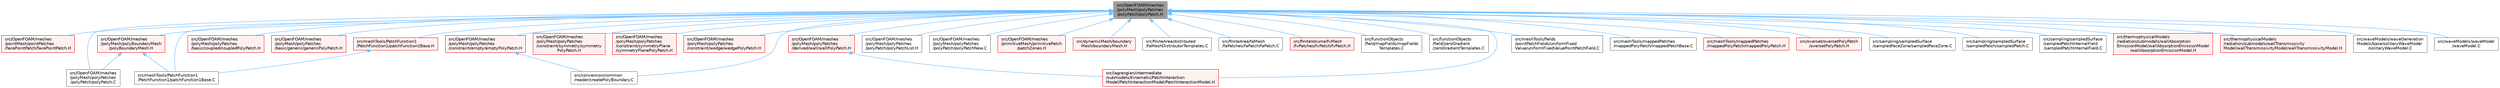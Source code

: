 digraph "src/OpenFOAM/meshes/polyMesh/polyPatches/polyPatch/polyPatch.H"
{
 // LATEX_PDF_SIZE
  bgcolor="transparent";
  edge [fontname=Helvetica,fontsize=10,labelfontname=Helvetica,labelfontsize=10];
  node [fontname=Helvetica,fontsize=10,shape=box,height=0.2,width=0.4];
  Node1 [id="Node000001",label="src/OpenFOAM/meshes\l/polyMesh/polyPatches\l/polyPatch/polyPatch.H",height=0.2,width=0.4,color="gray40", fillcolor="grey60", style="filled", fontcolor="black",tooltip=" "];
  Node1 -> Node2 [id="edge1_Node000001_Node000002",dir="back",color="steelblue1",style="solid",tooltip=" "];
  Node2 [id="Node000002",label="src/OpenFOAM/meshes\l/pointMesh/pointPatches\l/facePointPatch/facePointPatch.H",height=0.2,width=0.4,color="red", fillcolor="#FFF0F0", style="filled",URL="$facePointPatch_8H.html",tooltip=" "];
  Node1 -> Node103 [id="edge2_Node000001_Node000103",dir="back",color="steelblue1",style="solid",tooltip=" "];
  Node103 [id="Node000103",label="src/OpenFOAM/meshes\l/polyMesh/polyBoundaryMesh\l/polyBoundaryMesh.H",height=0.2,width=0.4,color="red", fillcolor="#FFF0F0", style="filled",URL="$polyBoundaryMesh_8H.html",tooltip=" "];
  Node103 -> Node960 [id="edge3_Node000103_Node000960",dir="back",color="steelblue1",style="solid",tooltip=" "];
  Node960 [id="Node000960",label="src/OpenFOAM/meshes\l/polyMesh/polyPatches\l/polyPatch/polyPatch.C",height=0.2,width=0.4,color="grey40", fillcolor="white", style="filled",URL="$polyPatch_8C.html",tooltip=" "];
  Node103 -> Node3606 [id="edge4_Node000103_Node003606",dir="back",color="steelblue1",style="solid",tooltip=" "];
  Node3606 [id="Node003606",label="src/meshTools/PatchFunction1\l/PatchFunction1/patchFunction1Base.C",height=0.2,width=0.4,color="grey40", fillcolor="white", style="filled",URL="$patchFunction1Base_8C.html",tooltip=" "];
  Node1 -> Node3915 [id="edge5_Node000001_Node003915",dir="back",color="steelblue1",style="solid",tooltip=" "];
  Node3915 [id="Node003915",label="src/OpenFOAM/meshes\l/polyMesh/polyPatches\l/basic/coupled/coupledPolyPatch.H",height=0.2,width=0.4,color="red", fillcolor="#FFF0F0", style="filled",URL="$coupledPolyPatch_8H.html",tooltip=" "];
  Node1 -> Node3962 [id="edge6_Node000001_Node003962",dir="back",color="steelblue1",style="solid",tooltip=" "];
  Node3962 [id="Node003962",label="src/OpenFOAM/meshes\l/polyMesh/polyPatches\l/basic/generic/genericPolyPatch.H",height=0.2,width=0.4,color="red", fillcolor="#FFF0F0", style="filled",URL="$genericPolyPatch_8H.html",tooltip=" "];
  Node1 -> Node3966 [id="edge7_Node000001_Node003966",dir="back",color="steelblue1",style="solid",tooltip=" "];
  Node3966 [id="Node003966",label="src/OpenFOAM/meshes\l/polyMesh/polyPatches\l/constraint/empty/emptyPolyPatch.H",height=0.2,width=0.4,color="red", fillcolor="#FFF0F0", style="filled",URL="$emptyPolyPatch_8H.html",tooltip=" "];
  Node3966 -> Node1059 [id="edge8_Node003966_Node001059",dir="back",color="steelblue1",style="solid",tooltip=" "];
  Node1059 [id="Node001059",label="src/conversion/common\l/reader/createPolyBoundary.C",height=0.2,width=0.4,color="grey40", fillcolor="white", style="filled",URL="$createPolyBoundary_8C.html",tooltip="boundary faces"];
  Node1 -> Node3977 [id="edge9_Node000001_Node003977",dir="back",color="steelblue1",style="solid",tooltip=" "];
  Node3977 [id="Node003977",label="src/OpenFOAM/meshes\l/polyMesh/polyPatches\l/constraint/symmetry/symmetry\lPolyPatch.H",height=0.2,width=0.4,color="red", fillcolor="#FFF0F0", style="filled",URL="$symmetryPolyPatch_8H.html",tooltip=" "];
  Node1 -> Node4006 [id="edge10_Node000001_Node004006",dir="back",color="steelblue1",style="solid",tooltip=" "];
  Node4006 [id="Node004006",label="src/OpenFOAM/meshes\l/polyMesh/polyPatches\l/constraint/symmetryPlane\l/symmetryPlanePolyPatch.H",height=0.2,width=0.4,color="red", fillcolor="#FFF0F0", style="filled",URL="$symmetryPlanePolyPatch_8H.html",tooltip=" "];
  Node1 -> Node4013 [id="edge11_Node000001_Node004013",dir="back",color="steelblue1",style="solid",tooltip=" "];
  Node4013 [id="Node004013",label="src/OpenFOAM/meshes\l/polyMesh/polyPatches\l/constraint/wedge/wedgePolyPatch.H",height=0.2,width=0.4,color="red", fillcolor="#FFF0F0", style="filled",URL="$wedgePolyPatch_8H.html",tooltip=" "];
  Node1 -> Node4029 [id="edge12_Node000001_Node004029",dir="back",color="steelblue1",style="solid",tooltip=" "];
  Node4029 [id="Node004029",label="src/OpenFOAM/meshes\l/polyMesh/polyPatches\l/derived/wall/wallPolyPatch.H",height=0.2,width=0.4,color="red", fillcolor="#FFF0F0", style="filled",URL="$wallPolyPatch_8H.html",tooltip=" "];
  Node4029 -> Node866 [id="edge13_Node004029_Node000866",dir="back",color="steelblue1",style="solid",tooltip=" "];
  Node866 [id="Node000866",label="src/lagrangian/intermediate\l/submodels/Kinematic/PatchInteraction\lModel/PatchInteractionModel/PatchInteractionModel.H",height=0.2,width=0.4,color="red", fillcolor="#FFF0F0", style="filled",URL="$PatchInteractionModel_8H.html",tooltip=" "];
  Node1 -> Node960 [id="edge14_Node000001_Node000960",dir="back",color="steelblue1",style="solid",tooltip=" "];
  Node1 -> Node4040 [id="edge15_Node000001_Node004040",dir="back",color="steelblue1",style="solid",tooltip=" "];
  Node4040 [id="Node004040",label="src/OpenFOAM/meshes\l/polyMesh/polyPatches\l/polyPatch/polyPatchList.H",height=0.2,width=0.4,color="grey40", fillcolor="white", style="filled",URL="$polyPatchList_8H.html",tooltip=" "];
  Node1 -> Node4041 [id="edge16_Node000001_Node004041",dir="back",color="steelblue1",style="solid",tooltip=" "];
  Node4041 [id="Node004041",label="src/OpenFOAM/meshes\l/polyMesh/polyPatches\l/polyPatch/polyPatchNew.C",height=0.2,width=0.4,color="grey40", fillcolor="white", style="filled",URL="$polyPatchNew_8C.html",tooltip=" "];
  Node1 -> Node4042 [id="edge17_Node000001_Node004042",dir="back",color="steelblue1",style="solid",tooltip=" "];
  Node4042 [id="Node004042",label="src/OpenFOAM/meshes\l/primitiveMesh/primitivePatch\l/patchZones.H",height=0.2,width=0.4,color="red", fillcolor="#FFF0F0", style="filled",URL="$patchZones_8H.html",tooltip=" "];
  Node1 -> Node1059 [id="edge18_Node000001_Node001059",dir="back",color="steelblue1",style="solid",tooltip=" "];
  Node1 -> Node4044 [id="edge19_Node000001_Node004044",dir="back",color="steelblue1",style="solid",tooltip=" "];
  Node4044 [id="Node004044",label="src/dynamicMesh/boundary\lMesh/boundaryMesh.H",height=0.2,width=0.4,color="red", fillcolor="#FFF0F0", style="filled",URL="$boundaryMesh_8H.html",tooltip=" "];
  Node1 -> Node1168 [id="edge20_Node000001_Node001168",dir="back",color="steelblue1",style="solid",tooltip=" "];
  Node1168 [id="Node001168",label="src/finiteArea/distributed\l/faMeshDistributorTemplates.C",height=0.2,width=0.4,color="grey40", fillcolor="white", style="filled",URL="$faMeshDistributorTemplates_8C.html",tooltip=" "];
  Node1 -> Node1273 [id="edge21_Node000001_Node001273",dir="back",color="steelblue1",style="solid",tooltip=" "];
  Node1273 [id="Node001273",label="src/finiteArea/faMesh\l/faPatches/faPatch/faPatch.C",height=0.2,width=0.4,color="grey40", fillcolor="white", style="filled",URL="$faPatch_8C.html",tooltip=" "];
  Node1 -> Node4045 [id="edge22_Node000001_Node004045",dir="back",color="steelblue1",style="solid",tooltip=" "];
  Node4045 [id="Node004045",label="src/finiteVolume/fvMesh\l/fvPatches/fvPatch/fvPatch.H",height=0.2,width=0.4,color="red", fillcolor="#FFF0F0", style="filled",URL="$fvPatch_8H.html",tooltip=" "];
  Node1 -> Node3419 [id="edge23_Node000001_Node003419",dir="back",color="steelblue1",style="solid",tooltip=" "];
  Node3419 [id="Node003419",label="src/functionObjects\l/field/mapFields/mapFields\lTemplates.C",height=0.2,width=0.4,color="grey40", fillcolor="white", style="filled",URL="$mapFieldsTemplates_8C.html",tooltip=" "];
  Node1 -> Node4355 [id="edge24_Node000001_Node004355",dir="back",color="steelblue1",style="solid",tooltip=" "];
  Node4355 [id="Node004355",label="src/functionObjects\l/field/zeroGradient\l/zeroGradientTemplates.C",height=0.2,width=0.4,color="grey40", fillcolor="white", style="filled",URL="$zeroGradientTemplates_8C.html",tooltip=" "];
  Node1 -> Node866 [id="edge25_Node000001_Node000866",dir="back",color="steelblue1",style="solid",tooltip=" "];
  Node1 -> Node3606 [id="edge26_Node000001_Node003606",dir="back",color="steelblue1",style="solid",tooltip=" "];
  Node1 -> Node4391 [id="edge27_Node000001_Node004391",dir="back",color="steelblue1",style="solid",tooltip=" "];
  Node4391 [id="Node004391",label="src/meshTools/PatchFunction1\l/PatchFunction1/patchFunction1Base.H",height=0.2,width=0.4,color="red", fillcolor="#FFF0F0", style="filled",URL="$patchFunction1Base_8H.html",tooltip=" "];
  Node4391 -> Node3606 [id="edge28_Node004391_Node003606",dir="back",color="steelblue1",style="solid",tooltip=" "];
  Node1 -> Node4409 [id="edge29_Node000001_Node004409",dir="back",color="steelblue1",style="solid",tooltip=" "];
  Node4409 [id="Node004409",label="src/meshTools/fields\l/pointPatchFields/uniformFixed\lValue/uniformFixedValuePointPatchField.C",height=0.2,width=0.4,color="grey40", fillcolor="white", style="filled",URL="$uniformFixedValuePointPatchField_8C.html",tooltip=" "];
  Node1 -> Node163 [id="edge30_Node000001_Node000163",dir="back",color="steelblue1",style="solid",tooltip=" "];
  Node163 [id="Node000163",label="src/meshTools/mappedPatches\l/mappedPolyPatch/mappedPatchBase.C",height=0.2,width=0.4,color="grey40", fillcolor="white", style="filled",URL="$mappedPatchBase_8C.html",tooltip=" "];
  Node1 -> Node4411 [id="edge31_Node000001_Node004411",dir="back",color="steelblue1",style="solid",tooltip=" "];
  Node4411 [id="Node004411",label="src/meshTools/mappedPatches\l/mappedPolyPatch/mappedPolyPatch.H",height=0.2,width=0.4,color="red", fillcolor="#FFF0F0", style="filled",URL="$mappedPolyPatch_8H.html",tooltip=" "];
  Node1 -> Node4413 [id="edge32_Node000001_Node004413",dir="back",color="steelblue1",style="solid",tooltip=" "];
  Node4413 [id="Node004413",label="src/overset/oversetPolyPatch\l/oversetPolyPatch.H",height=0.2,width=0.4,color="red", fillcolor="#FFF0F0", style="filled",URL="$oversetPolyPatch_8H.html",tooltip=" "];
  Node1 -> Node466 [id="edge33_Node000001_Node000466",dir="back",color="steelblue1",style="solid",tooltip=" "];
  Node466 [id="Node000466",label="src/sampling/sampledSurface\l/sampledFaceZone/sampledFaceZone.C",height=0.2,width=0.4,color="grey40", fillcolor="white", style="filled",URL="$sampledFaceZone_8C.html",tooltip=" "];
  Node1 -> Node475 [id="edge34_Node000001_Node000475",dir="back",color="steelblue1",style="solid",tooltip=" "];
  Node475 [id="Node000475",label="src/sampling/sampledSurface\l/sampledPatch/sampledPatch.C",height=0.2,width=0.4,color="grey40", fillcolor="white", style="filled",URL="$sampledPatch_8C.html",tooltip=" "];
  Node1 -> Node478 [id="edge35_Node000001_Node000478",dir="back",color="steelblue1",style="solid",tooltip=" "];
  Node478 [id="Node000478",label="src/sampling/sampledSurface\l/sampledPatchInternalField\l/sampledPatchInternalField.C",height=0.2,width=0.4,color="grey40", fillcolor="white", style="filled",URL="$sampledPatchInternalField_8C.html",tooltip=" "];
  Node1 -> Node4414 [id="edge36_Node000001_Node004414",dir="back",color="steelblue1",style="solid",tooltip=" "];
  Node4414 [id="Node004414",label="src/thermophysicalModels\l/radiation/submodels/wallAbsorption\lEmissionModel/wallAbsorptionEmissionModel\l/wallAbsorptionEmissionModel.H",height=0.2,width=0.4,color="red", fillcolor="#FFF0F0", style="filled",URL="$wallAbsorptionEmissionModel_8H.html",tooltip=" "];
  Node1 -> Node4421 [id="edge37_Node000001_Node004421",dir="back",color="steelblue1",style="solid",tooltip=" "];
  Node4421 [id="Node004421",label="src/thermophysicalModels\l/radiation/submodels/wallTransmissivity\lModel/wallTransmissivityModel/wallTransmissivityModel.H",height=0.2,width=0.4,color="red", fillcolor="#FFF0F0", style="filled",URL="$wallTransmissivityModel_8H.html",tooltip=" "];
  Node1 -> Node4428 [id="edge38_Node000001_Node004428",dir="back",color="steelblue1",style="solid",tooltip=" "];
  Node4428 [id="Node004428",label="src/waveModels/waveGeneration\lModels/base/solitaryWaveModel\l/solitaryWaveModel.C",height=0.2,width=0.4,color="grey40", fillcolor="white", style="filled",URL="$solitaryWaveModel_8C.html",tooltip=" "];
  Node1 -> Node3297 [id="edge39_Node000001_Node003297",dir="back",color="steelblue1",style="solid",tooltip=" "];
  Node3297 [id="Node003297",label="src/waveModels/waveModel\l/waveModel.C",height=0.2,width=0.4,color="grey40", fillcolor="white", style="filled",URL="$waveModel_8C.html",tooltip=" "];
}
